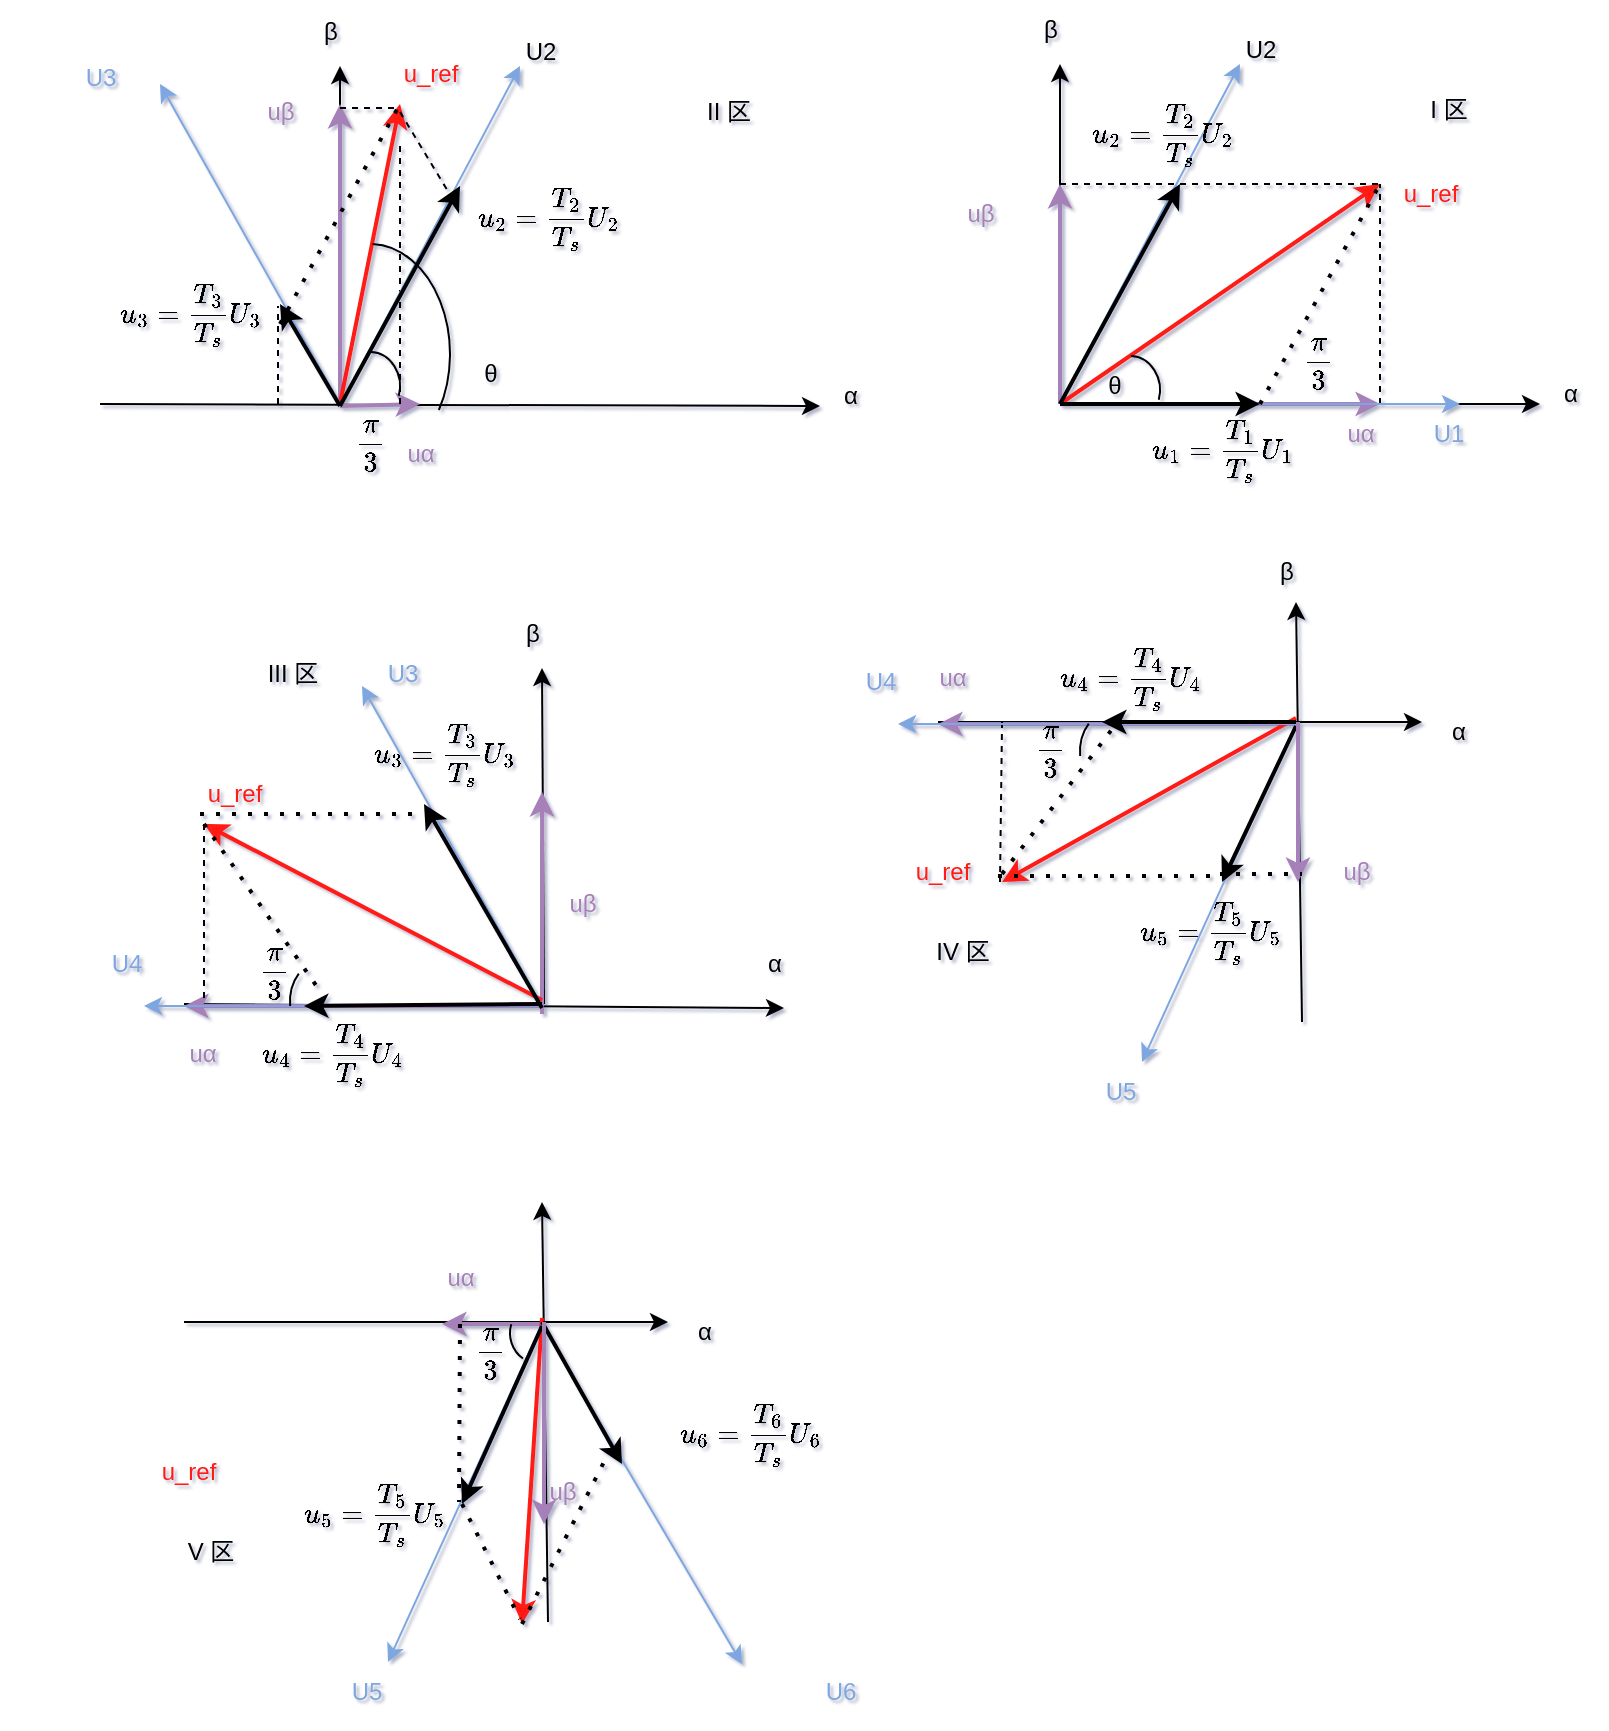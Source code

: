 <mxfile version="26.2.9">
  <diagram name="扇区1" id="LeHF-Duk00YqfWpQOEcl">
    <mxGraphModel dx="948" dy="563" grid="1" gridSize="10" guides="1" tooltips="1" connect="1" arrows="1" fold="1" page="1" pageScale="1" pageWidth="827" pageHeight="1169" math="1" shadow="1">
      <root>
        <mxCell id="0" />
        <mxCell id="1" parent="0" />
        <mxCell id="ZCoVLuQZG-VMDDXFzoyv-36" value="" style="endArrow=classic;html=1;rounded=0;" edge="1" parent="1">
          <mxGeometry width="50" height="50" relative="1" as="geometry">
            <mxPoint x="539" y="320" as="sourcePoint" />
            <mxPoint x="779" y="320" as="targetPoint" />
          </mxGeometry>
        </mxCell>
        <mxCell id="ZCoVLuQZG-VMDDXFzoyv-37" value="" style="endArrow=classic;html=1;rounded=0;" edge="1" parent="1">
          <mxGeometry width="50" height="50" relative="1" as="geometry">
            <mxPoint x="539" y="320" as="sourcePoint" />
            <mxPoint x="539" y="150" as="targetPoint" />
          </mxGeometry>
        </mxCell>
        <mxCell id="ZCoVLuQZG-VMDDXFzoyv-38" value="α" style="text;html=1;align=center;verticalAlign=middle;resizable=0;points=[];autosize=1;strokeColor=none;fillColor=none;" vertex="1" parent="1">
          <mxGeometry x="779" y="300" width="30" height="30" as="geometry" />
        </mxCell>
        <mxCell id="ZCoVLuQZG-VMDDXFzoyv-39" value="β" style="text;html=1;align=center;verticalAlign=middle;resizable=0;points=[];autosize=1;strokeColor=none;fillColor=none;" vertex="1" parent="1">
          <mxGeometry x="519" y="118" width="30" height="30" as="geometry" />
        </mxCell>
        <mxCell id="ZCoVLuQZG-VMDDXFzoyv-40" value="" style="endArrow=classic;html=1;rounded=0;strokeColor=#A680B8;strokeWidth=2;" edge="1" parent="1">
          <mxGeometry width="50" height="50" relative="1" as="geometry">
            <mxPoint x="539" y="320" as="sourcePoint" />
            <mxPoint x="699" y="320" as="targetPoint" />
          </mxGeometry>
        </mxCell>
        <mxCell id="ZCoVLuQZG-VMDDXFzoyv-41" value="&lt;font style=&quot;color: rgb(166, 128, 184);&quot;&gt;uα&lt;/font&gt;" style="text;html=1;align=center;verticalAlign=middle;resizable=0;points=[];autosize=1;strokeColor=none;fillColor=none;" vertex="1" parent="1">
          <mxGeometry x="669" y="320" width="40" height="30" as="geometry" />
        </mxCell>
        <mxCell id="ZCoVLuQZG-VMDDXFzoyv-42" value="" style="endArrow=classic;html=1;rounded=0;strokeWidth=2;strokeColor=#A680B8;" edge="1" parent="1">
          <mxGeometry width="50" height="50" relative="1" as="geometry">
            <mxPoint x="539" y="320" as="sourcePoint" />
            <mxPoint x="539" y="210" as="targetPoint" />
          </mxGeometry>
        </mxCell>
        <mxCell id="ZCoVLuQZG-VMDDXFzoyv-43" value="&lt;font style=&quot;color: rgb(166, 128, 184);&quot;&gt;uβ&lt;/font&gt;" style="text;html=1;align=center;verticalAlign=middle;resizable=0;points=[];autosize=1;strokeColor=none;fillColor=none;" vertex="1" parent="1">
          <mxGeometry x="479" y="210" width="40" height="30" as="geometry" />
        </mxCell>
        <mxCell id="ZCoVLuQZG-VMDDXFzoyv-44" value="" style="endArrow=classic;html=1;rounded=0;strokeWidth=2;strokeColor=#FF1A12;" edge="1" parent="1">
          <mxGeometry width="50" height="50" relative="1" as="geometry">
            <mxPoint x="539" y="320" as="sourcePoint" />
            <mxPoint x="699" y="210" as="targetPoint" />
          </mxGeometry>
        </mxCell>
        <mxCell id="ZCoVLuQZG-VMDDXFzoyv-45" value="" style="endArrow=none;dashed=1;html=1;rounded=0;" edge="1" parent="1">
          <mxGeometry width="50" height="50" relative="1" as="geometry">
            <mxPoint x="539" y="210" as="sourcePoint" />
            <mxPoint x="699" y="210" as="targetPoint" />
          </mxGeometry>
        </mxCell>
        <mxCell id="ZCoVLuQZG-VMDDXFzoyv-46" value="" style="endArrow=none;dashed=1;html=1;rounded=0;" edge="1" parent="1">
          <mxGeometry width="50" height="50" relative="1" as="geometry">
            <mxPoint x="699" y="320" as="sourcePoint" />
            <mxPoint x="699" y="210" as="targetPoint" />
          </mxGeometry>
        </mxCell>
        <mxCell id="ZCoVLuQZG-VMDDXFzoyv-47" value="&lt;font style=&quot;color: rgb(255, 26, 18);&quot;&gt;u_ref&lt;/font&gt;" style="text;html=1;align=center;verticalAlign=middle;resizable=0;points=[];autosize=1;strokeColor=none;fillColor=none;" vertex="1" parent="1">
          <mxGeometry x="699" y="200" width="50" height="30" as="geometry" />
        </mxCell>
        <mxCell id="ZCoVLuQZG-VMDDXFzoyv-48" value="" style="endArrow=classic;html=1;rounded=0;strokeColor=#7EA6E0;" edge="1" parent="1">
          <mxGeometry width="50" height="50" relative="1" as="geometry">
            <mxPoint x="539" y="320" as="sourcePoint" />
            <mxPoint x="629" y="150" as="targetPoint" />
          </mxGeometry>
        </mxCell>
        <mxCell id="ZCoVLuQZG-VMDDXFzoyv-49" value="" style="endArrow=classic;html=1;rounded=0;strokeColor=#7EA6E0;" edge="1" parent="1">
          <mxGeometry width="50" height="50" relative="1" as="geometry">
            <mxPoint x="539" y="320" as="sourcePoint" />
            <mxPoint x="739" y="320" as="targetPoint" />
          </mxGeometry>
        </mxCell>
        <mxCell id="ZCoVLuQZG-VMDDXFzoyv-50" value="U2" style="text;html=1;align=center;verticalAlign=middle;resizable=0;points=[];autosize=1;strokeColor=none;fillColor=none;" vertex="1" parent="1">
          <mxGeometry x="619" y="128" width="40" height="30" as="geometry" />
        </mxCell>
        <mxCell id="ZCoVLuQZG-VMDDXFzoyv-51" value="&lt;font style=&quot;color: rgb(126, 166, 224);&quot;&gt;U1&lt;/font&gt;" style="text;html=1;align=center;verticalAlign=middle;resizable=0;points=[];autosize=1;strokeColor=none;fillColor=none;" vertex="1" parent="1">
          <mxGeometry x="713" y="320" width="40" height="30" as="geometry" />
        </mxCell>
        <mxCell id="ZCoVLuQZG-VMDDXFzoyv-52" value="" style="endArrow=none;dashed=1;html=1;dashPattern=1 3;strokeWidth=2;rounded=0;" edge="1" parent="1">
          <mxGeometry width="50" height="50" relative="1" as="geometry">
            <mxPoint x="639" y="320" as="sourcePoint" />
            <mxPoint x="699" y="210" as="targetPoint" />
          </mxGeometry>
        </mxCell>
        <mxCell id="ZCoVLuQZG-VMDDXFzoyv-53" value="$$u_1 = \frac {T_1}{T_s} U_1$$" style="text;html=1;align=center;verticalAlign=middle;resizable=0;points=[];autosize=1;strokeColor=none;fillColor=none;" vertex="1" parent="1">
          <mxGeometry x="526" y="330" width="187" height="26" as="geometry" />
        </mxCell>
        <mxCell id="ZCoVLuQZG-VMDDXFzoyv-54" value="" style="endArrow=classic;html=1;rounded=0;strokeWidth=2;" edge="1" parent="1">
          <mxGeometry width="50" height="50" relative="1" as="geometry">
            <mxPoint x="539" y="320" as="sourcePoint" />
            <mxPoint x="639" y="320" as="targetPoint" />
          </mxGeometry>
        </mxCell>
        <mxCell id="ZCoVLuQZG-VMDDXFzoyv-55" value="" style="endArrow=classic;html=1;rounded=0;strokeWidth=2;" edge="1" parent="1">
          <mxGeometry width="50" height="50" relative="1" as="geometry">
            <mxPoint x="539" y="320" as="sourcePoint" />
            <mxPoint x="599" y="210" as="targetPoint" />
          </mxGeometry>
        </mxCell>
        <mxCell id="ZCoVLuQZG-VMDDXFzoyv-56" value="$$u_2 = \frac {T_2}{T_s} U_2$$" style="text;html=1;align=center;verticalAlign=middle;resizable=0;points=[];autosize=1;strokeColor=none;fillColor=none;" vertex="1" parent="1">
          <mxGeometry x="496" y="172" width="187" height="26" as="geometry" />
        </mxCell>
        <mxCell id="ZCoVLuQZG-VMDDXFzoyv-57" value="θ" style="text;html=1;align=center;verticalAlign=middle;resizable=0;points=[];autosize=1;strokeColor=none;fillColor=none;" vertex="1" parent="1">
          <mxGeometry x="551" y="296" width="30" height="30" as="geometry" />
        </mxCell>
        <mxCell id="ZCoVLuQZG-VMDDXFzoyv-59" value="$$\frac {\pi}{3}$$" style="text;html=1;align=center;verticalAlign=middle;resizable=0;points=[];autosize=1;strokeColor=none;fillColor=none;" vertex="1" parent="1">
          <mxGeometry x="613" y="285" width="110" height="30" as="geometry" />
        </mxCell>
        <mxCell id="ZCoVLuQZG-VMDDXFzoyv-60" value="" style="verticalLabelPosition=bottom;verticalAlign=top;html=1;shape=mxgraph.basic.arc;startAngle=0.005;endAngle=0.296;" vertex="1" parent="1">
          <mxGeometry x="559" y="296" width="30" height="34" as="geometry" />
        </mxCell>
        <mxCell id="ZCoVLuQZG-VMDDXFzoyv-61" value="I 区" style="text;html=1;align=center;verticalAlign=middle;resizable=0;points=[];autosize=1;strokeColor=none;fillColor=none;" vertex="1" parent="1">
          <mxGeometry x="713" y="158" width="40" height="30" as="geometry" />
        </mxCell>
        <mxCell id="ZCoVLuQZG-VMDDXFzoyv-63" value="" style="endArrow=classic;html=1;rounded=0;" edge="1" parent="1">
          <mxGeometry width="50" height="50" relative="1" as="geometry">
            <mxPoint x="59" y="320" as="sourcePoint" />
            <mxPoint x="419" y="321" as="targetPoint" />
          </mxGeometry>
        </mxCell>
        <mxCell id="ZCoVLuQZG-VMDDXFzoyv-64" value="" style="endArrow=classic;html=1;rounded=0;" edge="1" parent="1">
          <mxGeometry width="50" height="50" relative="1" as="geometry">
            <mxPoint x="179" y="321" as="sourcePoint" />
            <mxPoint x="179" y="151" as="targetPoint" />
          </mxGeometry>
        </mxCell>
        <mxCell id="ZCoVLuQZG-VMDDXFzoyv-65" value="α" style="text;html=1;align=center;verticalAlign=middle;resizable=0;points=[];autosize=1;strokeColor=none;fillColor=none;" vertex="1" parent="1">
          <mxGeometry x="419" y="301" width="30" height="30" as="geometry" />
        </mxCell>
        <mxCell id="ZCoVLuQZG-VMDDXFzoyv-66" value="β" style="text;html=1;align=center;verticalAlign=middle;resizable=0;points=[];autosize=1;strokeColor=none;fillColor=none;" vertex="1" parent="1">
          <mxGeometry x="159" y="119" width="30" height="30" as="geometry" />
        </mxCell>
        <mxCell id="ZCoVLuQZG-VMDDXFzoyv-67" value="" style="endArrow=classic;html=1;rounded=0;strokeColor=#A680B8;strokeWidth=2;" edge="1" parent="1">
          <mxGeometry width="50" height="50" relative="1" as="geometry">
            <mxPoint x="179" y="321" as="sourcePoint" />
            <mxPoint x="219" y="320" as="targetPoint" />
          </mxGeometry>
        </mxCell>
        <mxCell id="ZCoVLuQZG-VMDDXFzoyv-68" value="&lt;font style=&quot;color: rgb(166, 128, 184);&quot;&gt;uα&lt;/font&gt;" style="text;html=1;align=center;verticalAlign=middle;resizable=0;points=[];autosize=1;strokeColor=none;fillColor=none;" vertex="1" parent="1">
          <mxGeometry x="199" y="330" width="40" height="30" as="geometry" />
        </mxCell>
        <mxCell id="ZCoVLuQZG-VMDDXFzoyv-69" value="" style="endArrow=classic;html=1;rounded=0;strokeWidth=2;strokeColor=#A680B8;" edge="1" parent="1">
          <mxGeometry width="50" height="50" relative="1" as="geometry">
            <mxPoint x="179" y="321" as="sourcePoint" />
            <mxPoint x="179" y="170" as="targetPoint" />
          </mxGeometry>
        </mxCell>
        <mxCell id="ZCoVLuQZG-VMDDXFzoyv-70" value="&lt;font style=&quot;color: rgb(166, 128, 184);&quot;&gt;uβ&lt;/font&gt;" style="text;html=1;align=center;verticalAlign=middle;resizable=0;points=[];autosize=1;strokeColor=none;fillColor=none;" vertex="1" parent="1">
          <mxGeometry x="129" y="159" width="40" height="30" as="geometry" />
        </mxCell>
        <mxCell id="ZCoVLuQZG-VMDDXFzoyv-71" value="" style="endArrow=classic;html=1;rounded=0;strokeWidth=2;strokeColor=#FF1A12;" edge="1" parent="1">
          <mxGeometry width="50" height="50" relative="1" as="geometry">
            <mxPoint x="179" y="320" as="sourcePoint" />
            <mxPoint x="209" y="170" as="targetPoint" />
          </mxGeometry>
        </mxCell>
        <mxCell id="ZCoVLuQZG-VMDDXFzoyv-72" value="" style="endArrow=none;dashed=1;html=1;rounded=0;" edge="1" parent="1">
          <mxGeometry width="50" height="50" relative="1" as="geometry">
            <mxPoint x="179" y="172" as="sourcePoint" />
            <mxPoint x="209" y="172" as="targetPoint" />
          </mxGeometry>
        </mxCell>
        <mxCell id="ZCoVLuQZG-VMDDXFzoyv-73" value="" style="endArrow=none;dashed=1;html=1;rounded=0;" edge="1" parent="1">
          <mxGeometry width="50" height="50" relative="1" as="geometry">
            <mxPoint x="209" y="320" as="sourcePoint" />
            <mxPoint x="209" y="190" as="targetPoint" />
          </mxGeometry>
        </mxCell>
        <mxCell id="ZCoVLuQZG-VMDDXFzoyv-74" value="&lt;font style=&quot;color: rgb(255, 26, 18);&quot;&gt;u_ref&lt;/font&gt;" style="text;html=1;align=center;verticalAlign=middle;resizable=0;points=[];autosize=1;strokeColor=none;fillColor=none;" vertex="1" parent="1">
          <mxGeometry x="199" y="140" width="50" height="30" as="geometry" />
        </mxCell>
        <mxCell id="ZCoVLuQZG-VMDDXFzoyv-75" value="" style="endArrow=classic;html=1;rounded=0;strokeColor=#7EA6E0;" edge="1" parent="1">
          <mxGeometry width="50" height="50" relative="1" as="geometry">
            <mxPoint x="179" y="321" as="sourcePoint" />
            <mxPoint x="269" y="151" as="targetPoint" />
          </mxGeometry>
        </mxCell>
        <mxCell id="ZCoVLuQZG-VMDDXFzoyv-76" value="" style="endArrow=classic;html=1;rounded=0;strokeColor=#7EA6E0;" edge="1" parent="1">
          <mxGeometry width="50" height="50" relative="1" as="geometry">
            <mxPoint x="179" y="320" as="sourcePoint" />
            <mxPoint x="89" y="160" as="targetPoint" />
          </mxGeometry>
        </mxCell>
        <mxCell id="ZCoVLuQZG-VMDDXFzoyv-77" value="U2" style="text;html=1;align=center;verticalAlign=middle;resizable=0;points=[];autosize=1;strokeColor=none;fillColor=none;" vertex="1" parent="1">
          <mxGeometry x="259" y="129" width="40" height="30" as="geometry" />
        </mxCell>
        <mxCell id="ZCoVLuQZG-VMDDXFzoyv-80" value="$$u_3 = \frac {T_3}{T_s} U_3$$" style="text;html=1;align=center;verticalAlign=middle;resizable=0;points=[];autosize=1;strokeColor=none;fillColor=none;" vertex="1" parent="1">
          <mxGeometry x="9" y="260" width="190" height="30" as="geometry" />
        </mxCell>
        <mxCell id="ZCoVLuQZG-VMDDXFzoyv-81" value="" style="endArrow=classic;html=1;rounded=0;strokeWidth=2;" edge="1" parent="1">
          <mxGeometry width="50" height="50" relative="1" as="geometry">
            <mxPoint x="179" y="321" as="sourcePoint" />
            <mxPoint x="149" y="270" as="targetPoint" />
          </mxGeometry>
        </mxCell>
        <mxCell id="ZCoVLuQZG-VMDDXFzoyv-82" value="" style="endArrow=classic;html=1;rounded=0;strokeWidth=2;" edge="1" parent="1">
          <mxGeometry width="50" height="50" relative="1" as="geometry">
            <mxPoint x="179" y="321" as="sourcePoint" />
            <mxPoint x="239" y="211" as="targetPoint" />
          </mxGeometry>
        </mxCell>
        <mxCell id="ZCoVLuQZG-VMDDXFzoyv-83" value="$$u_2 = \frac {T_2}{T_s} U_2$$" style="text;html=1;align=center;verticalAlign=middle;resizable=0;points=[];autosize=1;strokeColor=none;fillColor=none;" vertex="1" parent="1">
          <mxGeometry x="189" y="214" width="187" height="26" as="geometry" />
        </mxCell>
        <mxCell id="ZCoVLuQZG-VMDDXFzoyv-84" value="θ" style="text;html=1;align=center;verticalAlign=middle;resizable=0;points=[];autosize=1;strokeColor=none;fillColor=none;" vertex="1" parent="1">
          <mxGeometry x="239" y="290" width="30" height="30" as="geometry" />
        </mxCell>
        <mxCell id="ZCoVLuQZG-VMDDXFzoyv-85" value="$$\frac {\pi}{3}$$" style="text;html=1;align=center;verticalAlign=middle;resizable=0;points=[];autosize=1;strokeColor=none;fillColor=none;" vertex="1" parent="1">
          <mxGeometry x="139" y="326" width="110" height="30" as="geometry" />
        </mxCell>
        <mxCell id="ZCoVLuQZG-VMDDXFzoyv-87" value="II 区" style="text;html=1;align=center;verticalAlign=middle;resizable=0;points=[];autosize=1;strokeColor=none;fillColor=none;" vertex="1" parent="1">
          <mxGeometry x="348" y="159" width="50" height="30" as="geometry" />
        </mxCell>
        <mxCell id="ZCoVLuQZG-VMDDXFzoyv-88" value="&lt;font style=&quot;color: rgb(126, 166, 224);&quot;&gt;U3&lt;/font&gt;" style="text;html=1;align=center;verticalAlign=middle;resizable=0;points=[];autosize=1;strokeColor=none;fillColor=none;" vertex="1" parent="1">
          <mxGeometry x="39" y="142" width="40" height="30" as="geometry" />
        </mxCell>
        <mxCell id="ZCoVLuQZG-VMDDXFzoyv-89" value="" style="endArrow=none;dashed=1;html=1;dashPattern=1 3;strokeWidth=2;rounded=0;" edge="1" parent="1">
          <mxGeometry width="50" height="50" relative="1" as="geometry">
            <mxPoint x="149" y="280" as="sourcePoint" />
            <mxPoint x="209" y="170" as="targetPoint" />
          </mxGeometry>
        </mxCell>
        <mxCell id="ZCoVLuQZG-VMDDXFzoyv-90" value="" style="endArrow=none;dashed=1;html=1;rounded=0;entryX=0.238;entryY=0.019;entryDx=0;entryDy=0;entryPerimeter=0;" edge="1" parent="1" target="ZCoVLuQZG-VMDDXFzoyv-83">
          <mxGeometry width="50" height="50" relative="1" as="geometry">
            <mxPoint x="209" y="174" as="sourcePoint" />
            <mxPoint x="229" y="214" as="targetPoint" />
          </mxGeometry>
        </mxCell>
        <mxCell id="ZCoVLuQZG-VMDDXFzoyv-91" value="" style="verticalLabelPosition=bottom;verticalAlign=top;html=1;shape=mxgraph.basic.arc;startAngle=0.005;endAngle=0.296;" vertex="1" parent="1">
          <mxGeometry x="179" y="294" width="30" height="34" as="geometry" />
        </mxCell>
        <mxCell id="ZCoVLuQZG-VMDDXFzoyv-93" value="" style="endArrow=none;dashed=1;html=1;rounded=0;" edge="1" parent="1">
          <mxGeometry width="50" height="50" relative="1" as="geometry">
            <mxPoint x="148" y="320" as="sourcePoint" />
            <mxPoint x="148" y="271" as="targetPoint" />
          </mxGeometry>
        </mxCell>
        <mxCell id="ZCoVLuQZG-VMDDXFzoyv-95" value="" style="verticalLabelPosition=bottom;verticalAlign=top;html=1;shape=mxgraph.basic.arc;startAngle=0.005;endAngle=0.335;" vertex="1" parent="1">
          <mxGeometry x="154" y="240" width="80" height="110" as="geometry" />
        </mxCell>
        <mxCell id="ZCoVLuQZG-VMDDXFzoyv-96" value="" style="endArrow=classic;html=1;rounded=0;" edge="1" parent="1">
          <mxGeometry width="50" height="50" relative="1" as="geometry">
            <mxPoint x="101" y="620" as="sourcePoint" />
            <mxPoint x="401" y="622" as="targetPoint" />
          </mxGeometry>
        </mxCell>
        <mxCell id="ZCoVLuQZG-VMDDXFzoyv-97" value="" style="endArrow=classic;html=1;rounded=0;" edge="1" parent="1">
          <mxGeometry width="50" height="50" relative="1" as="geometry">
            <mxPoint x="281" y="620" as="sourcePoint" />
            <mxPoint x="280" y="452" as="targetPoint" />
          </mxGeometry>
        </mxCell>
        <mxCell id="ZCoVLuQZG-VMDDXFzoyv-98" value="α" style="text;html=1;align=center;verticalAlign=middle;resizable=0;points=[];autosize=1;strokeColor=none;fillColor=none;" vertex="1" parent="1">
          <mxGeometry x="381" y="585" width="30" height="30" as="geometry" />
        </mxCell>
        <mxCell id="ZCoVLuQZG-VMDDXFzoyv-99" value="β" style="text;html=1;align=center;verticalAlign=middle;resizable=0;points=[];autosize=1;strokeColor=none;fillColor=none;" vertex="1" parent="1">
          <mxGeometry x="260" y="420" width="30" height="30" as="geometry" />
        </mxCell>
        <mxCell id="ZCoVLuQZG-VMDDXFzoyv-100" value="" style="endArrow=none;html=1;rounded=0;strokeColor=#A680B8;strokeWidth=2;startFill=1;startArrow=classic;" edge="1" parent="1">
          <mxGeometry width="50" height="50" relative="1" as="geometry">
            <mxPoint x="101" y="621" as="sourcePoint" />
            <mxPoint x="279.5" y="621" as="targetPoint" />
          </mxGeometry>
        </mxCell>
        <mxCell id="ZCoVLuQZG-VMDDXFzoyv-101" value="&lt;font style=&quot;color: rgb(166, 128, 184);&quot;&gt;uα&lt;/font&gt;" style="text;html=1;align=center;verticalAlign=middle;resizable=0;points=[];autosize=1;strokeColor=none;fillColor=none;" vertex="1" parent="1">
          <mxGeometry x="90" y="630" width="40" height="30" as="geometry" />
        </mxCell>
        <mxCell id="ZCoVLuQZG-VMDDXFzoyv-102" value="" style="endArrow=classic;html=1;rounded=0;strokeWidth=2;strokeColor=#A680B8;entryX=0.758;entryY=1.133;entryDx=0;entryDy=0;entryPerimeter=0;" edge="1" parent="1" target="ZCoVLuQZG-VMDDXFzoyv-113">
          <mxGeometry width="50" height="50" relative="1" as="geometry">
            <mxPoint x="280" y="625" as="sourcePoint" />
            <mxPoint x="281" y="570" as="targetPoint" />
          </mxGeometry>
        </mxCell>
        <mxCell id="ZCoVLuQZG-VMDDXFzoyv-103" value="&lt;font style=&quot;color: rgb(166, 128, 184);&quot;&gt;uβ&lt;/font&gt;" style="text;html=1;align=center;verticalAlign=middle;resizable=0;points=[];autosize=1;strokeColor=none;fillColor=none;" vertex="1" parent="1">
          <mxGeometry x="280" y="555" width="40" height="30" as="geometry" />
        </mxCell>
        <mxCell id="ZCoVLuQZG-VMDDXFzoyv-104" value="" style="endArrow=classic;html=1;rounded=0;strokeWidth=2;strokeColor=#FF1A12;" edge="1" parent="1">
          <mxGeometry width="50" height="50" relative="1" as="geometry">
            <mxPoint x="280" y="618" as="sourcePoint" />
            <mxPoint x="111" y="530" as="targetPoint" />
          </mxGeometry>
        </mxCell>
        <mxCell id="ZCoVLuQZG-VMDDXFzoyv-105" value="" style="endArrow=none;dashed=1;html=1;rounded=0;" edge="1" parent="1">
          <mxGeometry width="50" height="50" relative="1" as="geometry">
            <mxPoint x="111" y="530" as="sourcePoint" />
            <mxPoint x="111" y="620" as="targetPoint" />
          </mxGeometry>
        </mxCell>
        <mxCell id="ZCoVLuQZG-VMDDXFzoyv-107" value="&lt;font style=&quot;color: rgb(255, 26, 18);&quot;&gt;u_ref&lt;/font&gt;" style="text;html=1;align=center;verticalAlign=middle;resizable=0;points=[];autosize=1;strokeColor=none;fillColor=none;" vertex="1" parent="1">
          <mxGeometry x="101" y="500" width="50" height="30" as="geometry" />
        </mxCell>
        <mxCell id="ZCoVLuQZG-VMDDXFzoyv-109" value="" style="endArrow=classic;html=1;rounded=0;strokeColor=#7EA6E0;" edge="1" parent="1">
          <mxGeometry width="50" height="50" relative="1" as="geometry">
            <mxPoint x="280" y="621" as="sourcePoint" />
            <mxPoint x="190" y="461" as="targetPoint" />
          </mxGeometry>
        </mxCell>
        <mxCell id="ZCoVLuQZG-VMDDXFzoyv-108" value="" style="endArrow=classic;html=1;rounded=0;strokeColor=#7EA6E0;" edge="1" parent="1">
          <mxGeometry width="50" height="50" relative="1" as="geometry">
            <mxPoint x="280" y="621" as="sourcePoint" />
            <mxPoint x="81" y="621" as="targetPoint" />
          </mxGeometry>
        </mxCell>
        <mxCell id="ZCoVLuQZG-VMDDXFzoyv-111" value="" style="endArrow=classic;html=1;rounded=0;strokeWidth=2;" edge="1" parent="1">
          <mxGeometry width="50" height="50" relative="1" as="geometry">
            <mxPoint x="280" y="622" as="sourcePoint" />
            <mxPoint x="221" y="520" as="targetPoint" />
          </mxGeometry>
        </mxCell>
        <mxCell id="ZCoVLuQZG-VMDDXFzoyv-112" value="" style="endArrow=none;html=1;rounded=0;strokeWidth=2;startFill=1;startArrow=classic;" edge="1" parent="1">
          <mxGeometry width="50" height="50" relative="1" as="geometry">
            <mxPoint x="161" y="621" as="sourcePoint" />
            <mxPoint x="280" y="620" as="targetPoint" />
          </mxGeometry>
        </mxCell>
        <mxCell id="ZCoVLuQZG-VMDDXFzoyv-113" value="$$u_3 = \frac {T_3}{T_s} U_3$$" style="text;html=1;align=center;verticalAlign=middle;resizable=0;points=[];autosize=1;strokeColor=none;fillColor=none;" vertex="1" parent="1">
          <mxGeometry x="136" y="480" width="190" height="30" as="geometry" />
        </mxCell>
        <mxCell id="ZCoVLuQZG-VMDDXFzoyv-115" value="$$\frac {\pi}{3}$$" style="text;html=1;align=center;verticalAlign=middle;resizable=0;points=[];autosize=1;strokeColor=none;fillColor=none;" vertex="1" parent="1">
          <mxGeometry x="91" y="590" width="110" height="30" as="geometry" />
        </mxCell>
        <mxCell id="ZCoVLuQZG-VMDDXFzoyv-116" value="III 区" style="text;html=1;align=center;verticalAlign=middle;resizable=0;points=[];autosize=1;strokeColor=none;fillColor=none;" vertex="1" parent="1">
          <mxGeometry x="130" y="440" width="50" height="30" as="geometry" />
        </mxCell>
        <mxCell id="ZCoVLuQZG-VMDDXFzoyv-117" value="&lt;font style=&quot;color: rgb(126, 166, 224);&quot;&gt;U3&lt;/font&gt;" style="text;html=1;align=center;verticalAlign=middle;resizable=0;points=[];autosize=1;strokeColor=none;fillColor=none;" vertex="1" parent="1">
          <mxGeometry x="190" y="440" width="40" height="30" as="geometry" />
        </mxCell>
        <mxCell id="ZCoVLuQZG-VMDDXFzoyv-118" value="" style="endArrow=none;dashed=1;html=1;dashPattern=1 3;strokeWidth=2;rounded=0;" edge="1" parent="1">
          <mxGeometry width="50" height="50" relative="1" as="geometry">
            <mxPoint x="109" y="525" as="sourcePoint" />
            <mxPoint x="220" y="525" as="targetPoint" />
          </mxGeometry>
        </mxCell>
        <mxCell id="ZCoVLuQZG-VMDDXFzoyv-125" value="" style="endArrow=none;dashed=1;html=1;dashPattern=1 3;strokeWidth=2;rounded=0;" edge="1" parent="1">
          <mxGeometry width="50" height="50" relative="1" as="geometry">
            <mxPoint x="111" y="530" as="sourcePoint" />
            <mxPoint x="170" y="615" as="targetPoint" />
          </mxGeometry>
        </mxCell>
        <mxCell id="ZCoVLuQZG-VMDDXFzoyv-126" value="$$u_4 = \frac {T_4}{T_s} U_4$$" style="text;html=1;align=center;verticalAlign=middle;resizable=0;points=[];autosize=1;strokeColor=none;fillColor=none;" vertex="1" parent="1">
          <mxGeometry x="80" y="630" width="190" height="30" as="geometry" />
        </mxCell>
        <mxCell id="ZCoVLuQZG-VMDDXFzoyv-130" value="&lt;font style=&quot;color: rgb(126, 166, 224);&quot;&gt;U4&lt;/font&gt;" style="text;html=1;align=center;verticalAlign=middle;resizable=0;points=[];autosize=1;strokeColor=none;fillColor=none;" vertex="1" parent="1">
          <mxGeometry x="55" y="587" width="33" height="26" as="geometry" />
        </mxCell>
        <mxCell id="ZCoVLuQZG-VMDDXFzoyv-131" value="" style="endArrow=classic;html=1;rounded=0;" edge="1" parent="1">
          <mxGeometry width="50" height="50" relative="1" as="geometry">
            <mxPoint x="478" y="479" as="sourcePoint" />
            <mxPoint x="720" y="479" as="targetPoint" />
          </mxGeometry>
        </mxCell>
        <mxCell id="ZCoVLuQZG-VMDDXFzoyv-132" value="" style="endArrow=classic;html=1;rounded=0;" edge="1" parent="1">
          <mxGeometry width="50" height="50" relative="1" as="geometry">
            <mxPoint x="660" y="629" as="sourcePoint" />
            <mxPoint x="657" y="419" as="targetPoint" />
          </mxGeometry>
        </mxCell>
        <mxCell id="ZCoVLuQZG-VMDDXFzoyv-133" value="α" style="text;html=1;align=center;verticalAlign=middle;resizable=0;points=[];autosize=1;strokeColor=none;fillColor=none;" vertex="1" parent="1">
          <mxGeometry x="723" y="469" width="30" height="30" as="geometry" />
        </mxCell>
        <mxCell id="ZCoVLuQZG-VMDDXFzoyv-134" value="β" style="text;html=1;align=center;verticalAlign=middle;resizable=0;points=[];autosize=1;strokeColor=none;fillColor=none;" vertex="1" parent="1">
          <mxGeometry x="637" y="389" width="30" height="30" as="geometry" />
        </mxCell>
        <mxCell id="ZCoVLuQZG-VMDDXFzoyv-135" value="" style="endArrow=none;html=1;rounded=0;strokeColor=#A680B8;strokeWidth=2;startFill=1;startArrow=classic;" edge="1" parent="1">
          <mxGeometry width="50" height="50" relative="1" as="geometry">
            <mxPoint x="478" y="480" as="sourcePoint" />
            <mxPoint x="656.5" y="480" as="targetPoint" />
          </mxGeometry>
        </mxCell>
        <mxCell id="ZCoVLuQZG-VMDDXFzoyv-136" value="&lt;font style=&quot;color: rgb(166, 128, 184);&quot;&gt;uα&lt;/font&gt;" style="text;html=1;align=center;verticalAlign=middle;resizable=0;points=[];autosize=1;strokeColor=none;fillColor=none;" vertex="1" parent="1">
          <mxGeometry x="465" y="442" width="40" height="30" as="geometry" />
        </mxCell>
        <mxCell id="ZCoVLuQZG-VMDDXFzoyv-138" value="&lt;font style=&quot;color: rgb(166, 128, 184);&quot;&gt;uβ&lt;/font&gt;" style="text;html=1;align=center;verticalAlign=middle;resizable=0;points=[];autosize=1;strokeColor=none;fillColor=none;" vertex="1" parent="1">
          <mxGeometry x="667" y="539" width="40" height="30" as="geometry" />
        </mxCell>
        <mxCell id="ZCoVLuQZG-VMDDXFzoyv-139" value="" style="endArrow=classic;html=1;rounded=0;strokeWidth=2;strokeColor=#FF1A12;" edge="1" parent="1">
          <mxGeometry width="50" height="50" relative="1" as="geometry">
            <mxPoint x="657" y="477" as="sourcePoint" />
            <mxPoint x="510" y="559" as="targetPoint" />
          </mxGeometry>
        </mxCell>
        <mxCell id="ZCoVLuQZG-VMDDXFzoyv-140" value="" style="endArrow=none;dashed=1;html=1;rounded=0;exitX=0.282;exitY=0;exitDx=0;exitDy=0;exitPerimeter=0;" edge="1" parent="1" source="ZCoVLuQZG-VMDDXFzoyv-147">
          <mxGeometry width="50" height="50" relative="1" as="geometry">
            <mxPoint x="511" y="487" as="sourcePoint" />
            <mxPoint x="509" y="559" as="targetPoint" />
          </mxGeometry>
        </mxCell>
        <mxCell id="ZCoVLuQZG-VMDDXFzoyv-141" value="&lt;font style=&quot;color: rgb(255, 26, 18);&quot;&gt;u_ref&lt;/font&gt;" style="text;html=1;align=center;verticalAlign=middle;resizable=0;points=[];autosize=1;strokeColor=none;fillColor=none;" vertex="1" parent="1">
          <mxGeometry x="455" y="539" width="50" height="30" as="geometry" />
        </mxCell>
        <mxCell id="ZCoVLuQZG-VMDDXFzoyv-142" value="" style="endArrow=classic;html=1;rounded=0;strokeColor=#7EA6E0;" edge="1" parent="1">
          <mxGeometry width="50" height="50" relative="1" as="geometry">
            <mxPoint x="657" y="480" as="sourcePoint" />
            <mxPoint x="580" y="649" as="targetPoint" />
          </mxGeometry>
        </mxCell>
        <mxCell id="ZCoVLuQZG-VMDDXFzoyv-143" value="" style="endArrow=classic;html=1;rounded=0;strokeColor=#7EA6E0;" edge="1" parent="1">
          <mxGeometry width="50" height="50" relative="1" as="geometry">
            <mxPoint x="657" y="480" as="sourcePoint" />
            <mxPoint x="458" y="480" as="targetPoint" />
          </mxGeometry>
        </mxCell>
        <mxCell id="ZCoVLuQZG-VMDDXFzoyv-144" value="" style="endArrow=classic;html=1;rounded=0;strokeWidth=2;" edge="1" parent="1">
          <mxGeometry width="50" height="50" relative="1" as="geometry">
            <mxPoint x="657" y="481" as="sourcePoint" />
            <mxPoint x="620" y="559" as="targetPoint" />
          </mxGeometry>
        </mxCell>
        <mxCell id="ZCoVLuQZG-VMDDXFzoyv-145" value="" style="endArrow=none;html=1;rounded=0;strokeWidth=2;startFill=1;startArrow=classic;" edge="1" parent="1">
          <mxGeometry width="50" height="50" relative="1" as="geometry">
            <mxPoint x="560" y="479" as="sourcePoint" />
            <mxPoint x="657" y="479" as="targetPoint" />
          </mxGeometry>
        </mxCell>
        <mxCell id="ZCoVLuQZG-VMDDXFzoyv-146" value="$$u_5 = \frac {T_5}{T_s} U_5$$" style="text;html=1;align=center;verticalAlign=middle;resizable=0;points=[];autosize=1;strokeColor=none;fillColor=none;" vertex="1" parent="1">
          <mxGeometry x="519" y="569" width="190" height="30" as="geometry" />
        </mxCell>
        <mxCell id="ZCoVLuQZG-VMDDXFzoyv-147" value="$$\frac {\pi}{3}$$" style="text;html=1;align=center;verticalAlign=middle;resizable=0;points=[];autosize=1;strokeColor=none;fillColor=none;" vertex="1" parent="1">
          <mxGeometry x="479" y="479" width="110" height="30" as="geometry" />
        </mxCell>
        <mxCell id="ZCoVLuQZG-VMDDXFzoyv-148" value="IV 区" style="text;html=1;align=center;verticalAlign=middle;resizable=0;points=[];autosize=1;strokeColor=none;fillColor=none;" vertex="1" parent="1">
          <mxGeometry x="465" y="579" width="50" height="30" as="geometry" />
        </mxCell>
        <mxCell id="ZCoVLuQZG-VMDDXFzoyv-149" value="&lt;font style=&quot;color: rgb(126, 166, 224);&quot;&gt;U5&lt;/font&gt;" style="text;html=1;align=center;verticalAlign=middle;resizable=0;points=[];autosize=1;strokeColor=none;fillColor=none;" vertex="1" parent="1">
          <mxGeometry x="549" y="649" width="40" height="30" as="geometry" />
        </mxCell>
        <mxCell id="ZCoVLuQZG-VMDDXFzoyv-150" value="" style="endArrow=none;dashed=1;html=1;dashPattern=1 3;strokeWidth=2;rounded=0;" edge="1" parent="1">
          <mxGeometry width="50" height="50" relative="1" as="geometry">
            <mxPoint x="508" y="556" as="sourcePoint" />
            <mxPoint x="619" y="556" as="targetPoint" />
          </mxGeometry>
        </mxCell>
        <mxCell id="ZCoVLuQZG-VMDDXFzoyv-151" value="" style="endArrow=none;dashed=1;html=1;dashPattern=1 3;strokeWidth=2;rounded=0;" edge="1" parent="1">
          <mxGeometry width="50" height="50" relative="1" as="geometry">
            <mxPoint x="510" y="555" as="sourcePoint" />
            <mxPoint x="567" y="480" as="targetPoint" />
          </mxGeometry>
        </mxCell>
        <mxCell id="ZCoVLuQZG-VMDDXFzoyv-152" value="$$u_4 = \frac {T_4}{T_s} U_4$$" style="text;html=1;align=center;verticalAlign=middle;resizable=0;points=[];autosize=1;strokeColor=none;fillColor=none;" vertex="1" parent="1">
          <mxGeometry x="479" y="442" width="190" height="30" as="geometry" />
        </mxCell>
        <mxCell id="ZCoVLuQZG-VMDDXFzoyv-153" value="&lt;font style=&quot;color: rgb(126, 166, 224);&quot;&gt;U4&lt;/font&gt;" style="text;html=1;align=center;verticalAlign=middle;resizable=0;points=[];autosize=1;strokeColor=none;fillColor=none;" vertex="1" parent="1">
          <mxGeometry x="432" y="446" width="33" height="26" as="geometry" />
        </mxCell>
        <mxCell id="ZCoVLuQZG-VMDDXFzoyv-154" value="" style="endArrow=classic;html=1;rounded=0;strokeWidth=2;strokeColor=#A680B8;" edge="1" parent="1">
          <mxGeometry width="50" height="50" relative="1" as="geometry">
            <mxPoint x="658" y="479" as="sourcePoint" />
            <mxPoint x="658" y="559" as="targetPoint" />
          </mxGeometry>
        </mxCell>
        <mxCell id="ZCoVLuQZG-VMDDXFzoyv-155" value="" style="endArrow=none;dashed=1;html=1;dashPattern=1 3;strokeWidth=2;rounded=0;" edge="1" parent="1">
          <mxGeometry width="50" height="50" relative="1" as="geometry">
            <mxPoint x="619" y="555" as="sourcePoint" />
            <mxPoint x="660" y="555" as="targetPoint" />
          </mxGeometry>
        </mxCell>
        <mxCell id="ZCoVLuQZG-VMDDXFzoyv-156" value="" style="endArrow=classic;html=1;rounded=0;" edge="1" parent="1">
          <mxGeometry width="50" height="50" relative="1" as="geometry">
            <mxPoint x="101" y="779" as="sourcePoint" />
            <mxPoint x="343" y="779" as="targetPoint" />
          </mxGeometry>
        </mxCell>
        <mxCell id="ZCoVLuQZG-VMDDXFzoyv-157" value="" style="endArrow=classic;html=1;rounded=0;" edge="1" parent="1">
          <mxGeometry width="50" height="50" relative="1" as="geometry">
            <mxPoint x="283" y="929" as="sourcePoint" />
            <mxPoint x="280" y="719" as="targetPoint" />
          </mxGeometry>
        </mxCell>
        <mxCell id="ZCoVLuQZG-VMDDXFzoyv-158" value="α" style="text;html=1;align=center;verticalAlign=middle;resizable=0;points=[];autosize=1;strokeColor=none;fillColor=none;" vertex="1" parent="1">
          <mxGeometry x="346" y="769" width="30" height="30" as="geometry" />
        </mxCell>
        <mxCell id="ZCoVLuQZG-VMDDXFzoyv-159" value="" style="endArrow=none;html=1;rounded=0;strokeColor=#A680B8;strokeWidth=2;startFill=1;startArrow=classic;" edge="1" parent="1">
          <mxGeometry width="50" height="50" relative="1" as="geometry">
            <mxPoint x="230" y="780" as="sourcePoint" />
            <mxPoint x="279.5" y="780" as="targetPoint" />
          </mxGeometry>
        </mxCell>
        <mxCell id="ZCoVLuQZG-VMDDXFzoyv-160" value="&lt;font style=&quot;color: rgb(166, 128, 184);&quot;&gt;uα&lt;/font&gt;" style="text;html=1;align=center;verticalAlign=middle;resizable=0;points=[];autosize=1;strokeColor=none;fillColor=none;" vertex="1" parent="1">
          <mxGeometry x="219" y="742" width="40" height="30" as="geometry" />
        </mxCell>
        <mxCell id="ZCoVLuQZG-VMDDXFzoyv-161" value="&lt;font style=&quot;color: rgb(166, 128, 184);&quot;&gt;uβ&lt;/font&gt;" style="text;html=1;align=center;verticalAlign=middle;resizable=0;points=[];autosize=1;strokeColor=none;fillColor=none;" vertex="1" parent="1">
          <mxGeometry x="270" y="849" width="40" height="30" as="geometry" />
        </mxCell>
        <mxCell id="ZCoVLuQZG-VMDDXFzoyv-162" value="" style="endArrow=classic;html=1;rounded=0;strokeWidth=2;strokeColor=#FF1A12;" edge="1" parent="1">
          <mxGeometry width="50" height="50" relative="1" as="geometry">
            <mxPoint x="280" y="777" as="sourcePoint" />
            <mxPoint x="270" y="930" as="targetPoint" />
          </mxGeometry>
        </mxCell>
        <mxCell id="ZCoVLuQZG-VMDDXFzoyv-164" value="&lt;font style=&quot;color: rgb(255, 26, 18);&quot;&gt;u_ref&lt;/font&gt;" style="text;html=1;align=center;verticalAlign=middle;resizable=0;points=[];autosize=1;strokeColor=none;fillColor=none;" vertex="1" parent="1">
          <mxGeometry x="78" y="839" width="50" height="30" as="geometry" />
        </mxCell>
        <mxCell id="ZCoVLuQZG-VMDDXFzoyv-165" value="" style="endArrow=classic;html=1;rounded=0;strokeColor=#7EA6E0;" edge="1" parent="1">
          <mxGeometry width="50" height="50" relative="1" as="geometry">
            <mxPoint x="280" y="780" as="sourcePoint" />
            <mxPoint x="203" y="949" as="targetPoint" />
          </mxGeometry>
        </mxCell>
        <mxCell id="ZCoVLuQZG-VMDDXFzoyv-166" value="" style="endArrow=classic;html=1;rounded=0;strokeColor=#7EA6E0;" edge="1" parent="1">
          <mxGeometry width="50" height="50" relative="1" as="geometry">
            <mxPoint x="280" y="780" as="sourcePoint" />
            <mxPoint x="380" y="950" as="targetPoint" />
          </mxGeometry>
        </mxCell>
        <mxCell id="ZCoVLuQZG-VMDDXFzoyv-167" value="" style="endArrow=classic;html=1;rounded=0;strokeWidth=2;" edge="1" parent="1">
          <mxGeometry width="50" height="50" relative="1" as="geometry">
            <mxPoint x="280" y="781" as="sourcePoint" />
            <mxPoint x="240" y="870" as="targetPoint" />
          </mxGeometry>
        </mxCell>
        <mxCell id="ZCoVLuQZG-VMDDXFzoyv-168" value="" style="endArrow=none;html=1;rounded=0;strokeWidth=2;startFill=1;startArrow=classic;" edge="1" parent="1">
          <mxGeometry width="50" height="50" relative="1" as="geometry">
            <mxPoint x="320" y="850" as="sourcePoint" />
            <mxPoint x="280" y="779" as="targetPoint" />
          </mxGeometry>
        </mxCell>
        <mxCell id="ZCoVLuQZG-VMDDXFzoyv-169" value="$$u_5 = \frac {T_5}{T_s} U_5$$" style="text;html=1;align=center;verticalAlign=middle;resizable=0;points=[];autosize=1;strokeColor=none;fillColor=none;" vertex="1" parent="1">
          <mxGeometry x="101" y="860" width="190" height="30" as="geometry" />
        </mxCell>
        <mxCell id="ZCoVLuQZG-VMDDXFzoyv-170" value="$$\frac {\pi}{3}$$" style="text;html=1;align=center;verticalAlign=middle;resizable=0;points=[];autosize=1;strokeColor=none;fillColor=none;" vertex="1" parent="1">
          <mxGeometry x="199" y="780" width="110" height="30" as="geometry" />
        </mxCell>
        <mxCell id="ZCoVLuQZG-VMDDXFzoyv-171" value="V 区" style="text;html=1;align=center;verticalAlign=middle;resizable=0;points=[];autosize=1;strokeColor=none;fillColor=none;" vertex="1" parent="1">
          <mxGeometry x="93" y="881" width="41" height="26" as="geometry" />
        </mxCell>
        <mxCell id="ZCoVLuQZG-VMDDXFzoyv-172" value="&lt;font style=&quot;color: rgb(126, 166, 224);&quot;&gt;U5&lt;/font&gt;" style="text;html=1;align=center;verticalAlign=middle;resizable=0;points=[];autosize=1;strokeColor=none;fillColor=none;" vertex="1" parent="1">
          <mxGeometry x="172" y="949" width="40" height="30" as="geometry" />
        </mxCell>
        <mxCell id="ZCoVLuQZG-VMDDXFzoyv-173" value="" style="endArrow=none;dashed=1;html=1;dashPattern=1 3;strokeWidth=2;rounded=0;" edge="1" parent="1">
          <mxGeometry width="50" height="50" relative="1" as="geometry">
            <mxPoint x="239" y="780" as="sourcePoint" />
            <mxPoint x="238.5" y="869" as="targetPoint" />
          </mxGeometry>
        </mxCell>
        <mxCell id="ZCoVLuQZG-VMDDXFzoyv-174" value="" style="endArrow=none;dashed=1;html=1;dashPattern=1 3;strokeWidth=2;rounded=0;" edge="1" parent="1">
          <mxGeometry width="50" height="50" relative="1" as="geometry">
            <mxPoint x="270" y="930" as="sourcePoint" />
            <mxPoint x="313" y="845" as="targetPoint" />
          </mxGeometry>
        </mxCell>
        <mxCell id="ZCoVLuQZG-VMDDXFzoyv-175" value="$$u_6 = \frac {T_6}{T_s} U_6$$" style="text;html=1;align=center;verticalAlign=middle;resizable=0;points=[];autosize=1;strokeColor=none;fillColor=none;" vertex="1" parent="1">
          <mxGeometry x="289" y="820" width="190" height="30" as="geometry" />
        </mxCell>
        <mxCell id="ZCoVLuQZG-VMDDXFzoyv-176" value="&lt;font style=&quot;color: rgb(126, 166, 224);&quot;&gt;U6&lt;/font&gt;" style="text;html=1;align=center;verticalAlign=middle;resizable=0;points=[];autosize=1;strokeColor=none;fillColor=none;" vertex="1" parent="1">
          <mxGeometry x="409" y="949" width="40" height="30" as="geometry" />
        </mxCell>
        <mxCell id="ZCoVLuQZG-VMDDXFzoyv-177" value="" style="endArrow=classic;html=1;rounded=0;strokeWidth=2;strokeColor=#A680B8;" edge="1" parent="1">
          <mxGeometry width="50" height="50" relative="1" as="geometry">
            <mxPoint x="281" y="779" as="sourcePoint" />
            <mxPoint x="281" y="880" as="targetPoint" />
          </mxGeometry>
        </mxCell>
        <mxCell id="ZCoVLuQZG-VMDDXFzoyv-178" value="" style="endArrow=none;dashed=1;html=1;dashPattern=1 3;strokeWidth=2;rounded=0;" edge="1" parent="1">
          <mxGeometry width="50" height="50" relative="1" as="geometry">
            <mxPoint x="240" y="870" as="sourcePoint" />
            <mxPoint x="269" y="927.5" as="targetPoint" />
          </mxGeometry>
        </mxCell>
        <mxCell id="ZCoVLuQZG-VMDDXFzoyv-179" value="" style="verticalLabelPosition=bottom;verticalAlign=top;html=1;shape=mxgraph.basic.arc;startAngle=0.096;endAngle=0.296;direction=west;" vertex="1" parent="1">
          <mxGeometry x="264" y="769" width="30" height="31" as="geometry" />
        </mxCell>
        <mxCell id="ZCoVLuQZG-VMDDXFzoyv-180" value="" style="verticalLabelPosition=bottom;verticalAlign=top;html=1;shape=mxgraph.basic.arc;startAngle=0.234;endAngle=0.375;direction=west;" vertex="1" parent="1">
          <mxGeometry x="154" y="599" width="30" height="40" as="geometry" />
        </mxCell>
        <mxCell id="ZCoVLuQZG-VMDDXFzoyv-181" value="" style="verticalLabelPosition=bottom;verticalAlign=top;html=1;shape=mxgraph.basic.arc;startAngle=0.234;endAngle=0.375;direction=west;" vertex="1" parent="1">
          <mxGeometry x="549" y="474" width="30" height="40" as="geometry" />
        </mxCell>
      </root>
    </mxGraphModel>
  </diagram>
</mxfile>
